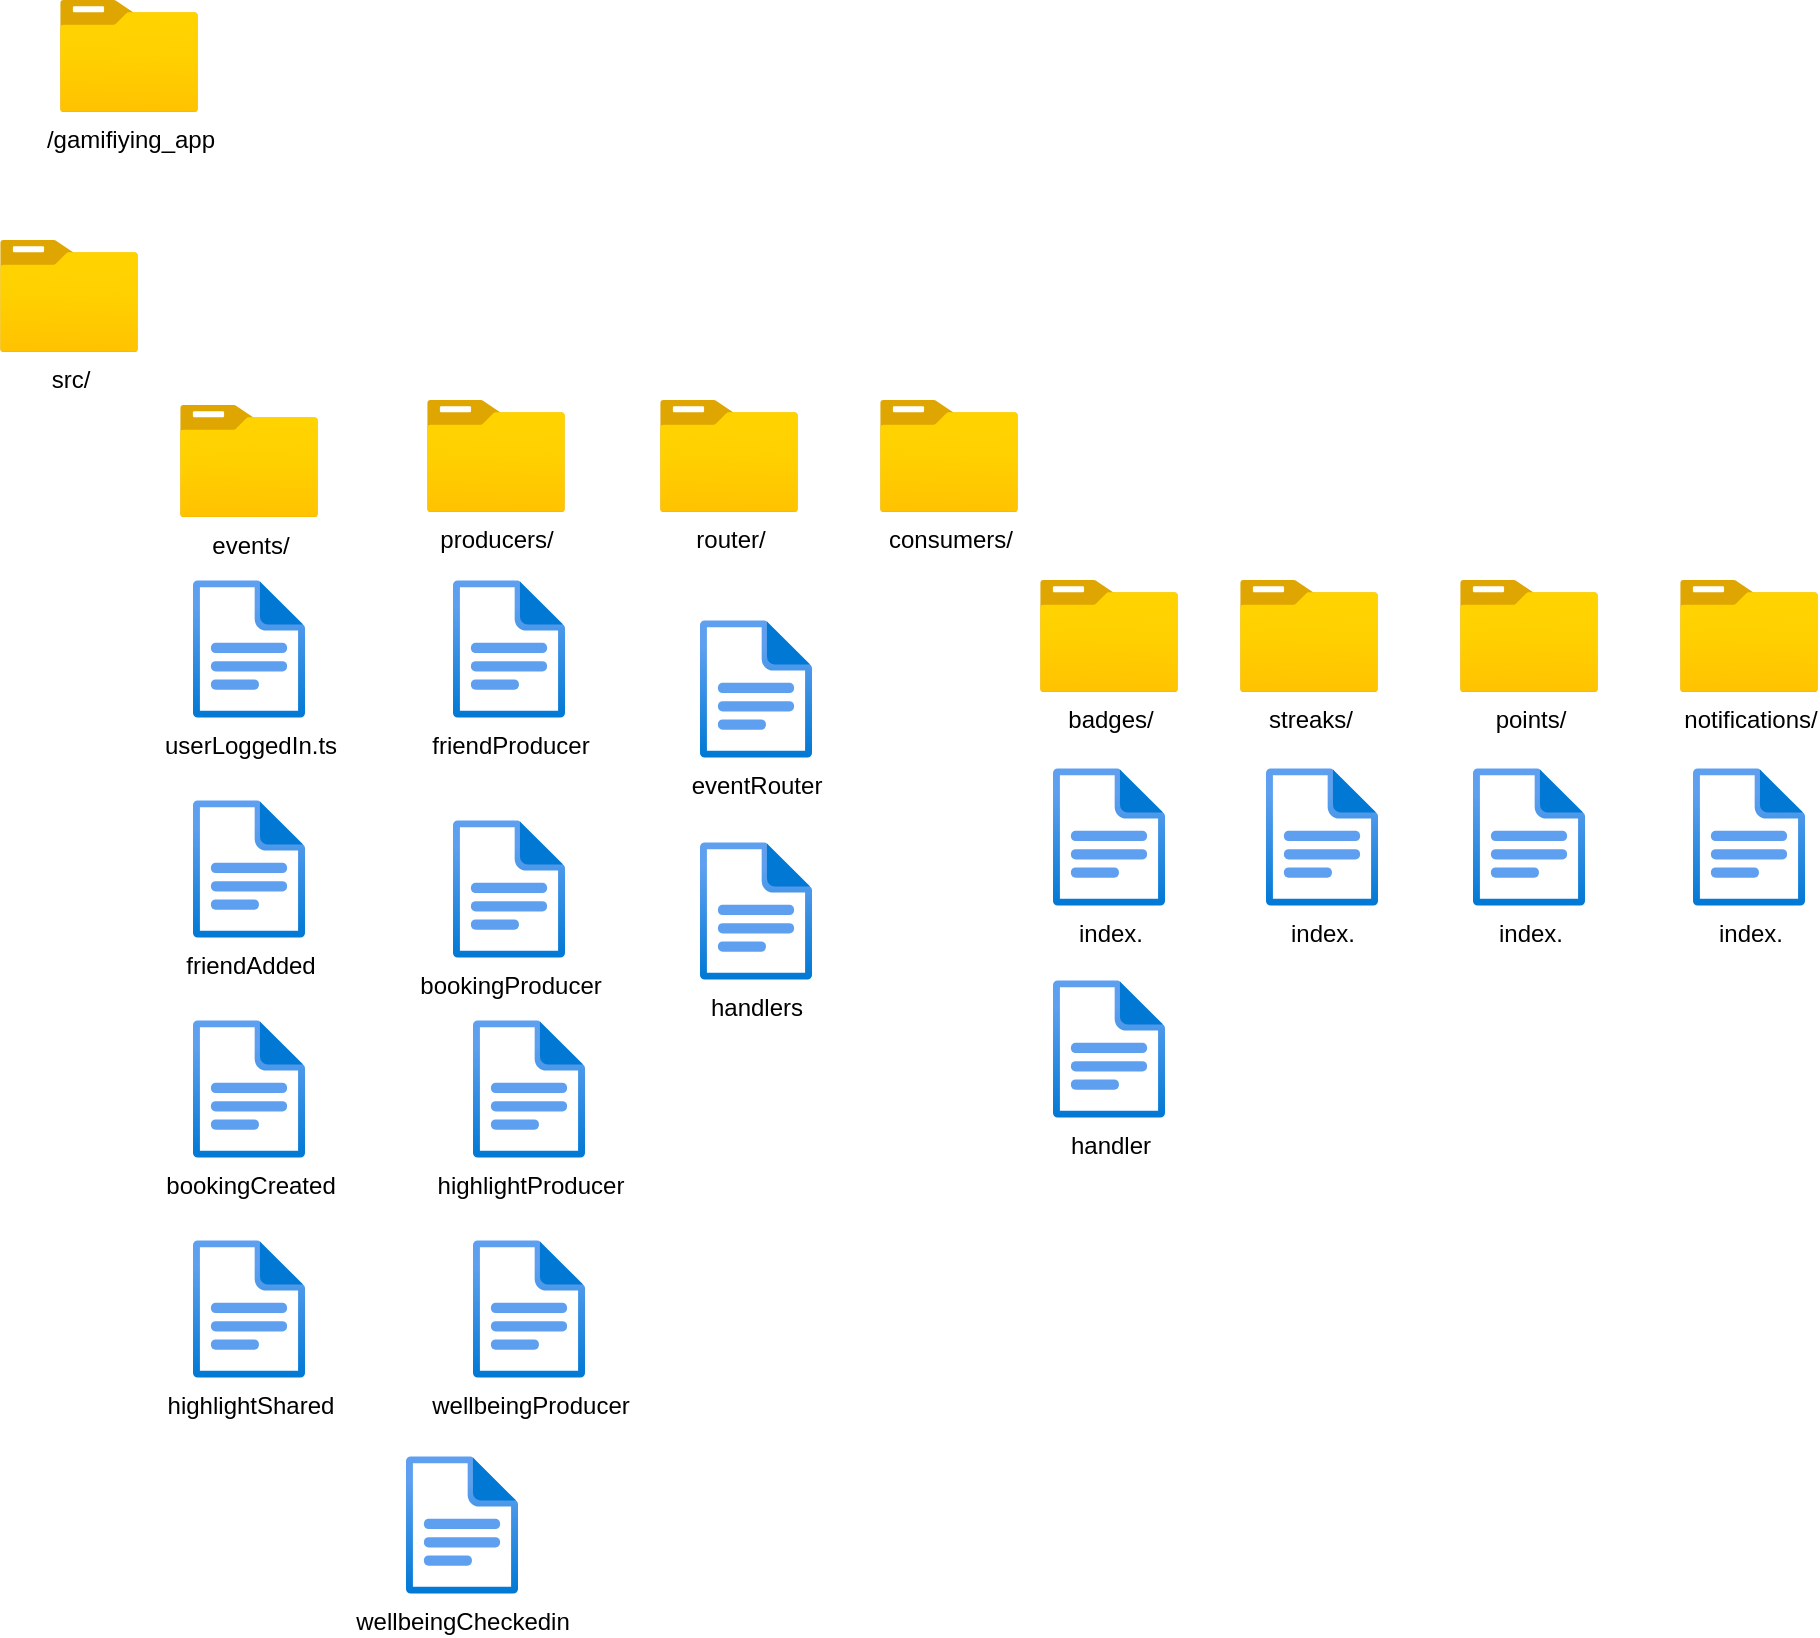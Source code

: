 <mxfile version="28.1.0">
  <diagram name="Page-1" id="CNm5QoasOaSPqWcli5Yv">
    <mxGraphModel dx="1028" dy="520" grid="1" gridSize="10" guides="1" tooltips="1" connect="1" arrows="1" fold="1" page="1" pageScale="1" pageWidth="1169" pageHeight="827" math="0" shadow="0">
      <root>
        <mxCell id="0" />
        <mxCell id="1" parent="0" />
        <mxCell id="taT7G3SYx_tGGkmXo42I-1" value="events/" style="image;aspect=fixed;html=1;points=[];align=center;fontSize=12;image=img/lib/azure2/general/Folder_Blank.svg;" vertex="1" parent="1">
          <mxGeometry x="180" y="232.5" width="69" height="56.0" as="geometry" />
        </mxCell>
        <mxCell id="taT7G3SYx_tGGkmXo42I-2" value="src/" style="image;aspect=fixed;html=1;points=[];align=center;fontSize=12;image=img/lib/azure2/general/Folder_Blank.svg;" vertex="1" parent="1">
          <mxGeometry x="90" y="150" width="69" height="56.0" as="geometry" />
        </mxCell>
        <mxCell id="taT7G3SYx_tGGkmXo42I-3" value="/gamifiying_app" style="image;aspect=fixed;html=1;points=[];align=center;fontSize=12;image=img/lib/azure2/general/Folder_Blank.svg;" vertex="1" parent="1">
          <mxGeometry x="120" y="30" width="69" height="56.0" as="geometry" />
        </mxCell>
        <mxCell id="taT7G3SYx_tGGkmXo42I-4" value="friendAdded" style="image;aspect=fixed;html=1;points=[];align=center;fontSize=12;image=img/lib/azure2/general/File.svg;" vertex="1" parent="1">
          <mxGeometry x="186.5" y="430" width="56.0" height="69" as="geometry" />
        </mxCell>
        <mxCell id="taT7G3SYx_tGGkmXo42I-6" value="bookingCreated&lt;div&gt;&lt;br&gt;&lt;/div&gt;" style="image;aspect=fixed;html=1;points=[];align=center;fontSize=12;image=img/lib/azure2/general/File.svg;" vertex="1" parent="1">
          <mxGeometry x="186.5" y="540" width="56.0" height="69" as="geometry" />
        </mxCell>
        <mxCell id="taT7G3SYx_tGGkmXo42I-7" value="userLoggedIn.ts" style="image;aspect=fixed;html=1;points=[];align=center;fontSize=12;image=img/lib/azure2/general/File.svg;" vertex="1" parent="1">
          <mxGeometry x="186.5" y="320" width="56.0" height="69" as="geometry" />
        </mxCell>
        <mxCell id="taT7G3SYx_tGGkmXo42I-8" value="&lt;div&gt;wellbeingCheckedin&lt;/div&gt;" style="image;aspect=fixed;html=1;points=[];align=center;fontSize=12;image=img/lib/azure2/general/File.svg;" vertex="1" parent="1">
          <mxGeometry x="293" y="758" width="56.0" height="69" as="geometry" />
        </mxCell>
        <mxCell id="taT7G3SYx_tGGkmXo42I-9" value="&lt;div&gt;highlightShared&lt;/div&gt;&lt;div&gt;&lt;br&gt;&lt;/div&gt;" style="image;aspect=fixed;html=1;points=[];align=center;fontSize=12;image=img/lib/azure2/general/File.svg;" vertex="1" parent="1">
          <mxGeometry x="186.5" y="650" width="56.0" height="69" as="geometry" />
        </mxCell>
        <mxCell id="taT7G3SYx_tGGkmXo42I-10" value="router/" style="image;aspect=fixed;html=1;points=[];align=center;fontSize=12;image=img/lib/azure2/general/Folder_Blank.svg;" vertex="1" parent="1">
          <mxGeometry x="420" y="230" width="69" height="56.0" as="geometry" />
        </mxCell>
        <mxCell id="taT7G3SYx_tGGkmXo42I-11" value="producers/" style="image;aspect=fixed;html=1;points=[];align=center;fontSize=12;image=img/lib/azure2/general/Folder_Blank.svg;" vertex="1" parent="1">
          <mxGeometry x="303.5" y="230" width="69" height="56.0" as="geometry" />
        </mxCell>
        <mxCell id="taT7G3SYx_tGGkmXo42I-14" value="friendProducer" style="image;aspect=fixed;html=1;points=[];align=center;fontSize=12;image=img/lib/azure2/general/File.svg;" vertex="1" parent="1">
          <mxGeometry x="316.5" y="320" width="56.0" height="69" as="geometry" />
        </mxCell>
        <mxCell id="taT7G3SYx_tGGkmXo42I-15" value="wellbeingProducer" style="image;aspect=fixed;html=1;points=[];align=center;fontSize=12;image=img/lib/azure2/general/File.svg;" vertex="1" parent="1">
          <mxGeometry x="326.5" y="650" width="56.0" height="69" as="geometry" />
        </mxCell>
        <mxCell id="taT7G3SYx_tGGkmXo42I-16" value="highlightProducer" style="image;aspect=fixed;html=1;points=[];align=center;fontSize=12;image=img/lib/azure2/general/File.svg;" vertex="1" parent="1">
          <mxGeometry x="326.5" y="540" width="56.0" height="69" as="geometry" />
        </mxCell>
        <mxCell id="taT7G3SYx_tGGkmXo42I-17" value="bookingProducer" style="image;aspect=fixed;html=1;points=[];align=center;fontSize=12;image=img/lib/azure2/general/File.svg;" vertex="1" parent="1">
          <mxGeometry x="316.5" y="440" width="56.0" height="69" as="geometry" />
        </mxCell>
        <mxCell id="taT7G3SYx_tGGkmXo42I-18" value="consumers/" style="image;aspect=fixed;html=1;points=[];align=center;fontSize=12;image=img/lib/azure2/general/Folder_Blank.svg;" vertex="1" parent="1">
          <mxGeometry x="530" y="230" width="69" height="56.0" as="geometry" />
        </mxCell>
        <mxCell id="taT7G3SYx_tGGkmXo42I-20" value="badges/" style="image;aspect=fixed;html=1;points=[];align=center;fontSize=12;image=img/lib/azure2/general/Folder_Blank.svg;" vertex="1" parent="1">
          <mxGeometry x="610" y="320" width="69" height="56.0" as="geometry" />
        </mxCell>
        <mxCell id="taT7G3SYx_tGGkmXo42I-23" value="index." style="image;aspect=fixed;html=1;points=[];align=center;fontSize=12;image=img/lib/azure2/general/File.svg;" vertex="1" parent="1">
          <mxGeometry x="616.5" y="414" width="56.0" height="69" as="geometry" />
        </mxCell>
        <mxCell id="taT7G3SYx_tGGkmXo42I-24" value="handler" style="image;aspect=fixed;html=1;points=[];align=center;fontSize=12;image=img/lib/azure2/general/File.svg;" vertex="1" parent="1">
          <mxGeometry x="616.5" y="520" width="56.0" height="69" as="geometry" />
        </mxCell>
        <mxCell id="taT7G3SYx_tGGkmXo42I-25" value="streaks/" style="image;aspect=fixed;html=1;points=[];align=center;fontSize=12;image=img/lib/azure2/general/Folder_Blank.svg;" vertex="1" parent="1">
          <mxGeometry x="710" y="320" width="69" height="56.0" as="geometry" />
        </mxCell>
        <mxCell id="taT7G3SYx_tGGkmXo42I-26" value="points/" style="image;aspect=fixed;html=1;points=[];align=center;fontSize=12;image=img/lib/azure2/general/Folder_Blank.svg;" vertex="1" parent="1">
          <mxGeometry x="820" y="320" width="69" height="56.0" as="geometry" />
        </mxCell>
        <mxCell id="taT7G3SYx_tGGkmXo42I-27" value="notifications/" style="image;aspect=fixed;html=1;points=[];align=center;fontSize=12;image=img/lib/azure2/general/Folder_Blank.svg;" vertex="1" parent="1">
          <mxGeometry x="930" y="320" width="69" height="56.0" as="geometry" />
        </mxCell>
        <mxCell id="taT7G3SYx_tGGkmXo42I-28" value="index." style="image;aspect=fixed;html=1;points=[];align=center;fontSize=12;image=img/lib/azure2/general/File.svg;" vertex="1" parent="1">
          <mxGeometry x="723" y="414" width="56.0" height="69" as="geometry" />
        </mxCell>
        <mxCell id="taT7G3SYx_tGGkmXo42I-29" value="index." style="image;aspect=fixed;html=1;points=[];align=center;fontSize=12;image=img/lib/azure2/general/File.svg;" vertex="1" parent="1">
          <mxGeometry x="826.5" y="414" width="56.0" height="69" as="geometry" />
        </mxCell>
        <mxCell id="taT7G3SYx_tGGkmXo42I-31" value="index." style="image;aspect=fixed;html=1;points=[];align=center;fontSize=12;image=img/lib/azure2/general/File.svg;" vertex="1" parent="1">
          <mxGeometry x="936.5" y="414" width="56.0" height="69" as="geometry" />
        </mxCell>
        <mxCell id="taT7G3SYx_tGGkmXo42I-32" value="eventRouter" style="image;aspect=fixed;html=1;points=[];align=center;fontSize=12;image=img/lib/azure2/general/File.svg;" vertex="1" parent="1">
          <mxGeometry x="440" y="340" width="56.0" height="69" as="geometry" />
        </mxCell>
        <mxCell id="taT7G3SYx_tGGkmXo42I-33" value="handlers" style="image;aspect=fixed;html=1;points=[];align=center;fontSize=12;image=img/lib/azure2/general/File.svg;" vertex="1" parent="1">
          <mxGeometry x="440" y="451" width="56.0" height="69" as="geometry" />
        </mxCell>
      </root>
    </mxGraphModel>
  </diagram>
</mxfile>
